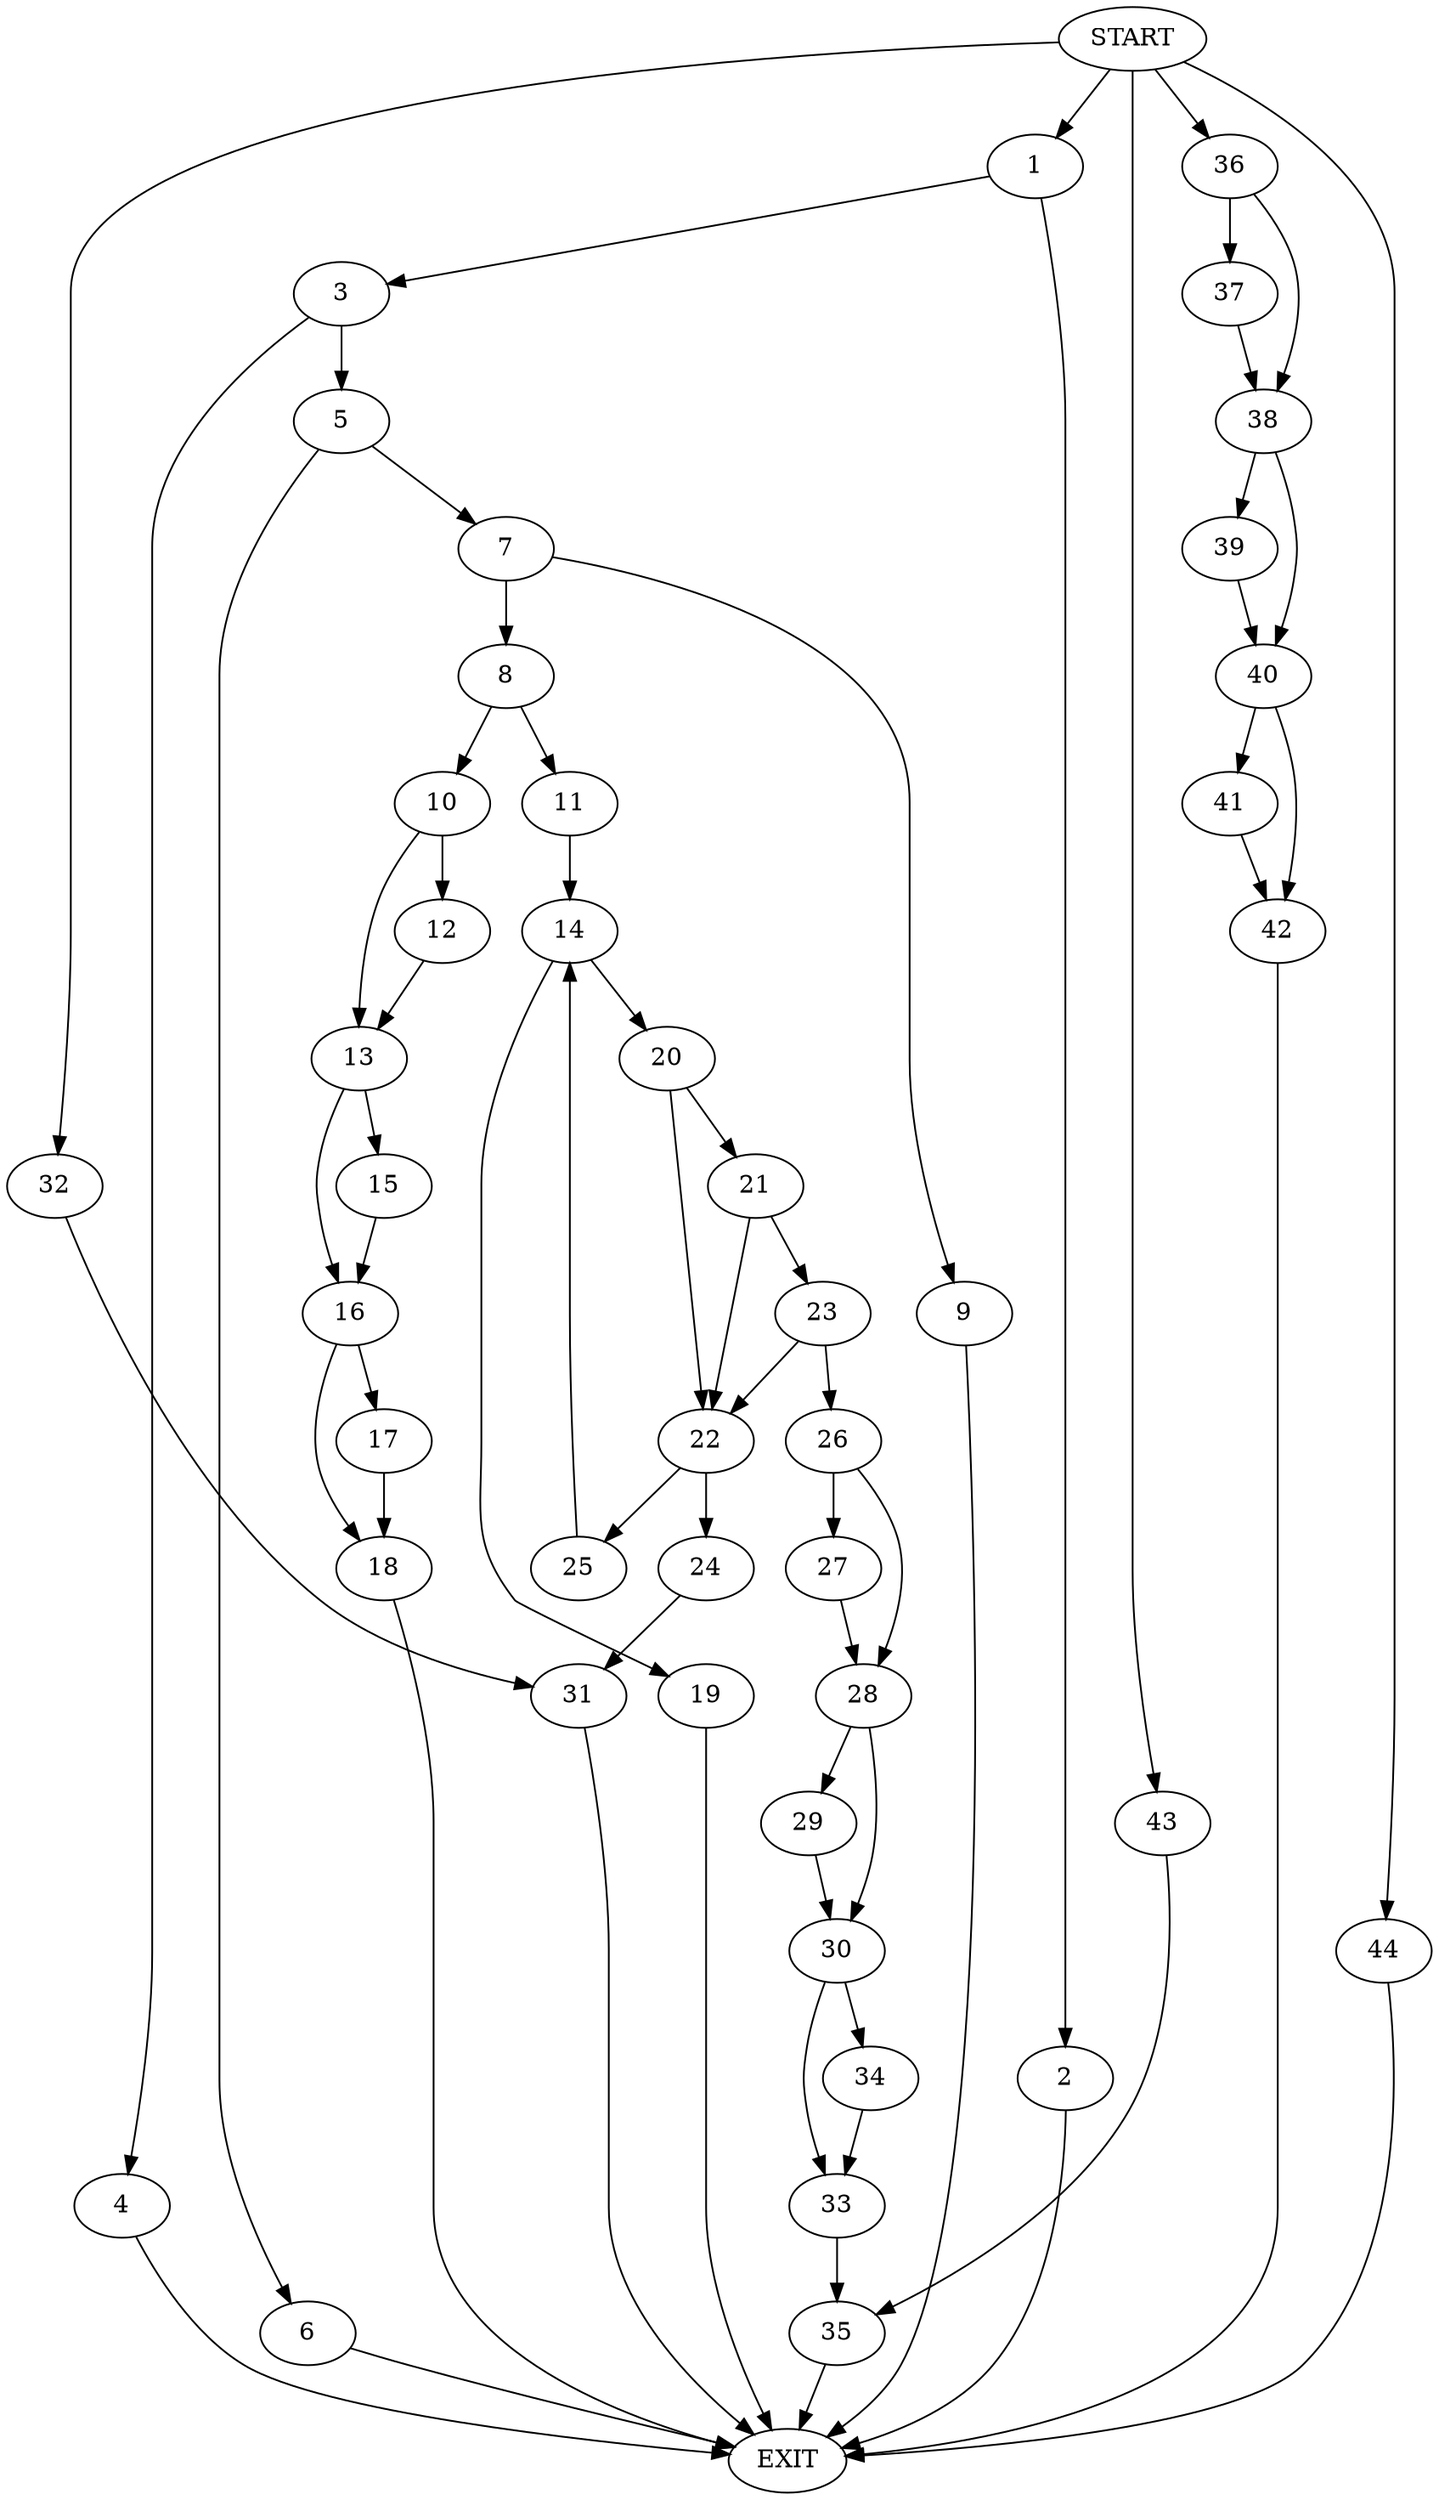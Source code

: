digraph {
0 [label="START"]
45 [label="EXIT"]
0 -> 1
1 -> 2
1 -> 3
2 -> 45
3 -> 4
3 -> 5
4 -> 45
5 -> 6
5 -> 7
6 -> 45
7 -> 8
7 -> 9
8 -> 10
8 -> 11
9 -> 45
10 -> 12
10 -> 13
11 -> 14
12 -> 13
13 -> 15
13 -> 16
15 -> 16
16 -> 17
16 -> 18
18 -> 45
17 -> 18
14 -> 19
14 -> 20
20 -> 21
20 -> 22
19 -> 45
21 -> 23
21 -> 22
22 -> 24
22 -> 25
23 -> 26
23 -> 22
26 -> 27
26 -> 28
28 -> 29
28 -> 30
27 -> 28
24 -> 31
25 -> 14
31 -> 45
0 -> 32
32 -> 31
30 -> 33
30 -> 34
29 -> 30
33 -> 35
34 -> 33
0 -> 36
36 -> 37
36 -> 38
38 -> 39
38 -> 40
37 -> 38
40 -> 41
40 -> 42
39 -> 40
42 -> 45
41 -> 42
35 -> 45
0 -> 43
43 -> 35
0 -> 44
44 -> 45
}
